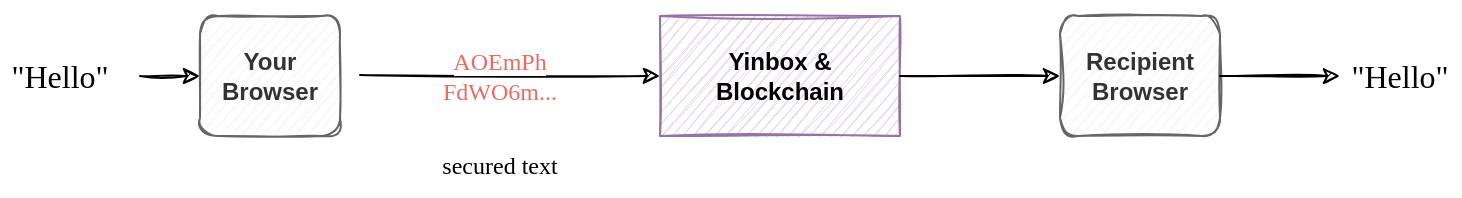 <mxfile version="20.5.3" type="device"><diagram id="sAvDzpbDwml1FNHTxM2E" name="Page-1"><mxGraphModel dx="946" dy="508" grid="1" gridSize="10" guides="1" tooltips="1" connect="1" arrows="1" fold="1" page="1" pageScale="1" pageWidth="827" pageHeight="1169" math="0" shadow="0"><root><mxCell id="0"/><mxCell id="1" parent="0"/><mxCell id="-5nw01uwBlq3-5QMk2zT-1" value="Your Browser" style="rounded=1;whiteSpace=wrap;html=1;fillColor=#f5f5f5;strokeColor=#666666;sketch=1;fontStyle=1;fontColor=#333333;" vertex="1" parent="1"><mxGeometry x="150" y="210" width="70" height="60" as="geometry"/></mxCell><mxCell id="-5nw01uwBlq3-5QMk2zT-4" value="&quot;Hello&quot;" style="text;html=1;strokeColor=none;fillColor=none;align=center;verticalAlign=middle;whiteSpace=wrap;rounded=0;fontFamily=Comic Sans MS;fontSize=16;" vertex="1" parent="1"><mxGeometry x="50" y="225" width="60" height="30" as="geometry"/></mxCell><mxCell id="-5nw01uwBlq3-5QMk2zT-18" value="" style="endArrow=classic;html=1;rounded=0;fontFamily=Comic Sans MS;sketch=1;" edge="1" parent="1"><mxGeometry width="50" height="50" relative="1" as="geometry"><mxPoint x="120" y="240" as="sourcePoint"/><mxPoint x="150" y="240" as="targetPoint"/></mxGeometry></mxCell><mxCell id="-5nw01uwBlq3-5QMk2zT-20" value="&quot;Hello&quot;" style="text;html=1;strokeColor=none;fillColor=none;align=center;verticalAlign=middle;whiteSpace=wrap;rounded=0;fontFamily=Comic Sans MS;fontSize=16;" vertex="1" parent="1"><mxGeometry x="720" y="225" width="60" height="30" as="geometry"/></mxCell><mxCell id="-5nw01uwBlq3-5QMk2zT-22" value="" style="endArrow=classic;html=1;rounded=0;fontFamily=Comic Sans MS;sketch=1;entryX=0;entryY=0.5;entryDx=0;entryDy=0;entryPerimeter=0;" edge="1" parent="1" target="-5nw01uwBlq3-5QMk2zT-6"><mxGeometry width="50" height="50" relative="1" as="geometry"><mxPoint x="230" y="239.5" as="sourcePoint"/><mxPoint x="260" y="239.5" as="targetPoint"/></mxGeometry></mxCell><mxCell id="-5nw01uwBlq3-5QMk2zT-6" value="Yinbox &amp;amp; Blockchain" style="rounded=0;whiteSpace=wrap;html=1;fillColor=#e1d5e7;strokeColor=#9673a6;sketch=1;fontStyle=1" vertex="1" parent="1"><mxGeometry x="380" y="210" width="120" height="60" as="geometry"/></mxCell><mxCell id="-5nw01uwBlq3-5QMk2zT-15" value="&lt;span style=&quot;text-align: start; background-color: rgb(255, 255, 255);&quot;&gt;&lt;font color=&quot;#ea6b66&quot;&gt;AOEmPh FdWO6m...&lt;/font&gt;&lt;/span&gt;" style="rounded=1;whiteSpace=wrap;html=1;strokeColor=none;fontFamily=Comic Sans MS;fillColor=none;" vertex="1" parent="1"><mxGeometry x="250" y="202.5" width="100" height="75" as="geometry"/></mxCell><mxCell id="-5nw01uwBlq3-5QMk2zT-9" value="Recipient Browser" style="rounded=1;whiteSpace=wrap;html=1;fillColor=#f5f5f5;strokeColor=#666666;sketch=1;fontStyle=1;fontColor=#333333;" vertex="1" parent="1"><mxGeometry x="580" y="210" width="80" height="60" as="geometry"/></mxCell><mxCell id="-5nw01uwBlq3-5QMk2zT-28" value="" style="endArrow=classic;html=1;rounded=0;fontFamily=Comic Sans MS;sketch=1;entryX=0;entryY=0.5;entryDx=0;entryDy=0;exitX=1;exitY=0.5;exitDx=0;exitDy=0;" edge="1" parent="1" source="-5nw01uwBlq3-5QMk2zT-6" target="-5nw01uwBlq3-5QMk2zT-9"><mxGeometry width="50" height="50" relative="1" as="geometry"><mxPoint x="130" y="250" as="sourcePoint"/><mxPoint x="160" y="250" as="targetPoint"/></mxGeometry></mxCell><mxCell id="-5nw01uwBlq3-5QMk2zT-29" value="" style="endArrow=classic;html=1;rounded=0;fontFamily=Comic Sans MS;sketch=1;exitX=1;exitY=0.5;exitDx=0;exitDy=0;" edge="1" parent="1" source="-5nw01uwBlq3-5QMk2zT-9" target="-5nw01uwBlq3-5QMk2zT-20"><mxGeometry width="50" height="50" relative="1" as="geometry"><mxPoint x="510" y="250" as="sourcePoint"/><mxPoint x="590" y="250" as="targetPoint"/></mxGeometry></mxCell><mxCell id="-5nw01uwBlq3-5QMk2zT-37" value="secured text" style="text;html=1;strokeColor=none;fillColor=none;align=center;verticalAlign=middle;whiteSpace=wrap;rounded=0;sketch=0;fontFamily=Comic Sans MS;fontSize=12;fontColor=#000000;" vertex="1" parent="1"><mxGeometry x="235" y="270" width="130" height="30" as="geometry"/></mxCell></root></mxGraphModel></diagram></mxfile>